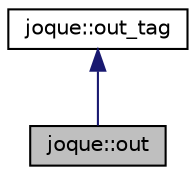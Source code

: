 digraph "joque::out"
{
 // LATEX_PDF_SIZE
  edge [fontname="Helvetica",fontsize="10",labelfontname="Helvetica",labelfontsize="10"];
  node [fontname="Helvetica",fontsize="10",shape=record];
  Node1 [label="joque::out",height=0.2,width=0.4,color="black", fillcolor="grey75", style="filled", fontcolor="black",tooltip="Tags a filesystem path as an output filename."];
  Node2 -> Node1 [dir="back",color="midnightblue",fontsize="10",style="solid",fontname="Helvetica"];
  Node2 [label="joque::out_tag",height=0.2,width=0.4,color="black", fillcolor="white", style="filled",URL="$structjoque_1_1out__tag.html",tooltip="Baseclass for tagging system."];
}
